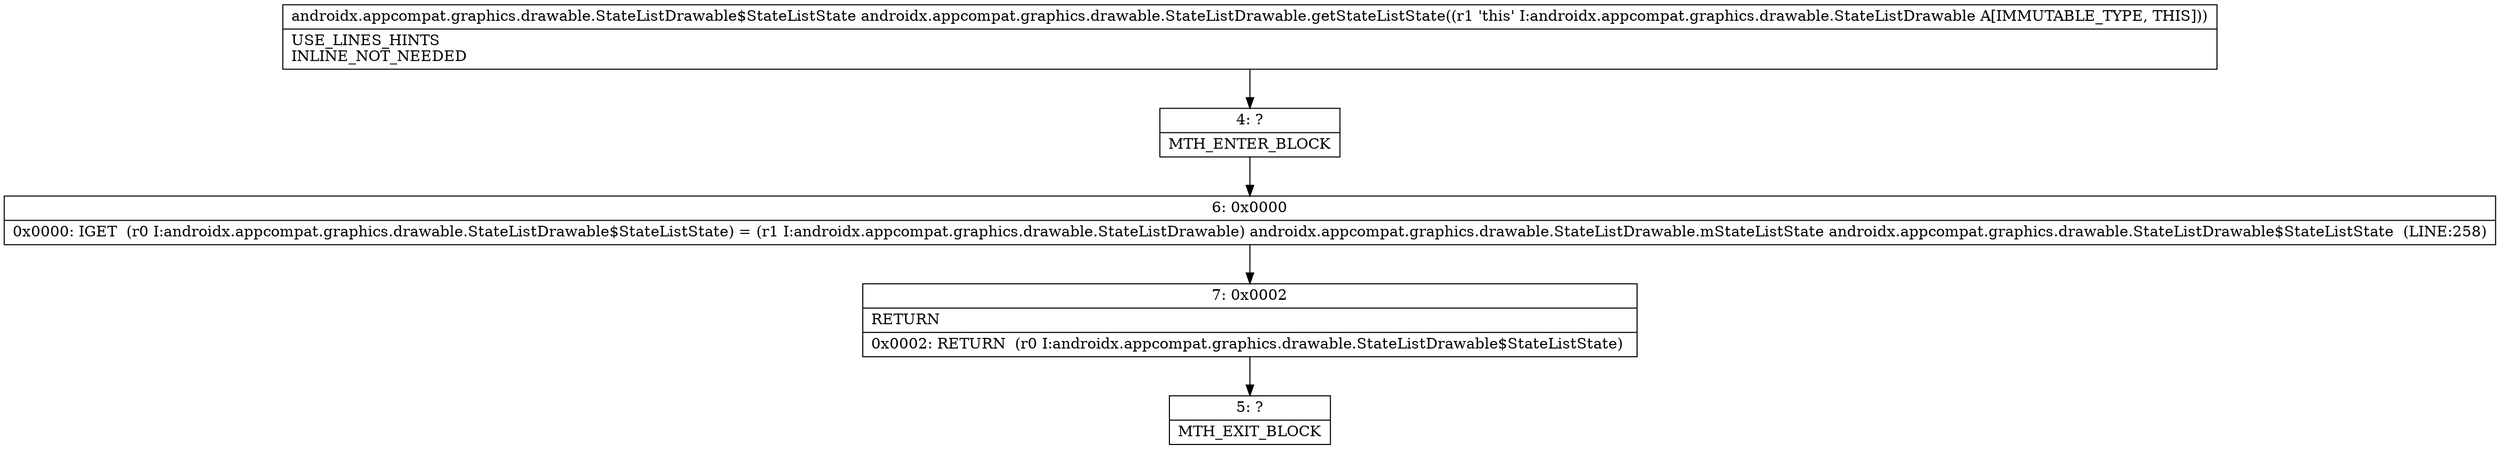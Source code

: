digraph "CFG forandroidx.appcompat.graphics.drawable.StateListDrawable.getStateListState()Landroidx\/appcompat\/graphics\/drawable\/StateListDrawable$StateListState;" {
Node_4 [shape=record,label="{4\:\ ?|MTH_ENTER_BLOCK\l}"];
Node_6 [shape=record,label="{6\:\ 0x0000|0x0000: IGET  (r0 I:androidx.appcompat.graphics.drawable.StateListDrawable$StateListState) = (r1 I:androidx.appcompat.graphics.drawable.StateListDrawable) androidx.appcompat.graphics.drawable.StateListDrawable.mStateListState androidx.appcompat.graphics.drawable.StateListDrawable$StateListState  (LINE:258)\l}"];
Node_7 [shape=record,label="{7\:\ 0x0002|RETURN\l|0x0002: RETURN  (r0 I:androidx.appcompat.graphics.drawable.StateListDrawable$StateListState) \l}"];
Node_5 [shape=record,label="{5\:\ ?|MTH_EXIT_BLOCK\l}"];
MethodNode[shape=record,label="{androidx.appcompat.graphics.drawable.StateListDrawable$StateListState androidx.appcompat.graphics.drawable.StateListDrawable.getStateListState((r1 'this' I:androidx.appcompat.graphics.drawable.StateListDrawable A[IMMUTABLE_TYPE, THIS]))  | USE_LINES_HINTS\lINLINE_NOT_NEEDED\l}"];
MethodNode -> Node_4;Node_4 -> Node_6;
Node_6 -> Node_7;
Node_7 -> Node_5;
}

